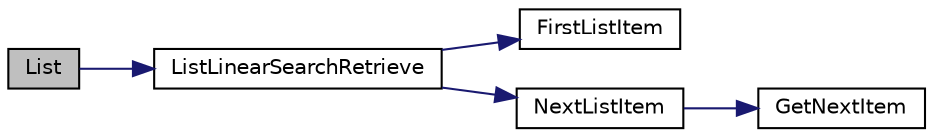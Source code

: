 digraph "List"
{
  edge [fontname="Helvetica",fontsize="10",labelfontname="Helvetica",labelfontsize="10"];
  node [fontname="Helvetica",fontsize="10",shape=record];
  rankdir="LR";
  Node1 [label="List",height=0.2,width=0.4,color="black", fillcolor="grey75", style="filled", fontcolor="black"];
  Node1 -> Node2 [color="midnightblue",fontsize="10",style="solid",fontname="Helvetica"];
  Node2 [label="ListLinearSearchRetrieve",height=0.2,width=0.4,color="black", fillcolor="white", style="filled",URL="$_list_8cpp.html#a7e231dc22bcaa4102fec8fcb18ef0f58"];
  Node2 -> Node3 [color="midnightblue",fontsize="10",style="solid",fontname="Helvetica"];
  Node3 [label="FirstListItem",height=0.2,width=0.4,color="black", fillcolor="white", style="filled",URL="$_list_8cpp.html#a7b826de9207e75d5fb2d2bd6c600adc0",tooltip="Move to the first list item. "];
  Node2 -> Node4 [color="midnightblue",fontsize="10",style="solid",fontname="Helvetica"];
  Node4 [label="NextListItem",height=0.2,width=0.4,color="black", fillcolor="white", style="filled",URL="$_list_8cpp.html#ac8599038afbcb3ba6c2f0b889325a418",tooltip="Advance one item. "];
  Node4 -> Node5 [color="midnightblue",fontsize="10",style="solid",fontname="Helvetica"];
  Node5 [label="GetNextItem",height=0.2,width=0.4,color="black", fillcolor="white", style="filled",URL="$_list_8cpp.html#a9fd609a2ad8693b33b41332d6e00afec"];
}
